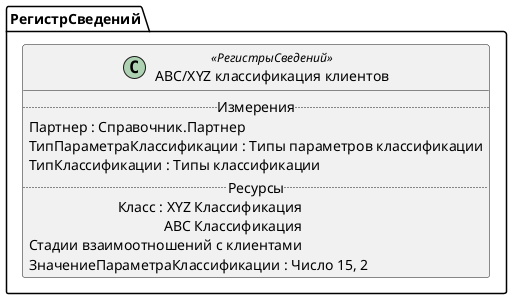 ﻿@startuml ABCXYZКлассификацияКлиентов
'!include templates.wsd
'..\include templates.wsd
class РегистрСведений.ABCXYZКлассификацияКлиентов as "ABC/XYZ классификация клиентов" <<РегистрыСведений>>
{
..Измерения..
Партнер : Справочник.Партнер
ТипПараметраКлассификации : Типы параметров классификации
ТипКлассификации : Типы классификации
..Ресурсы..
Класс : XYZ Классификация\rABC Классификация\rСтадии взаимоотношений с клиентами
ЗначениеПараметраКлассификации : Число 15, 2
}
@enduml
